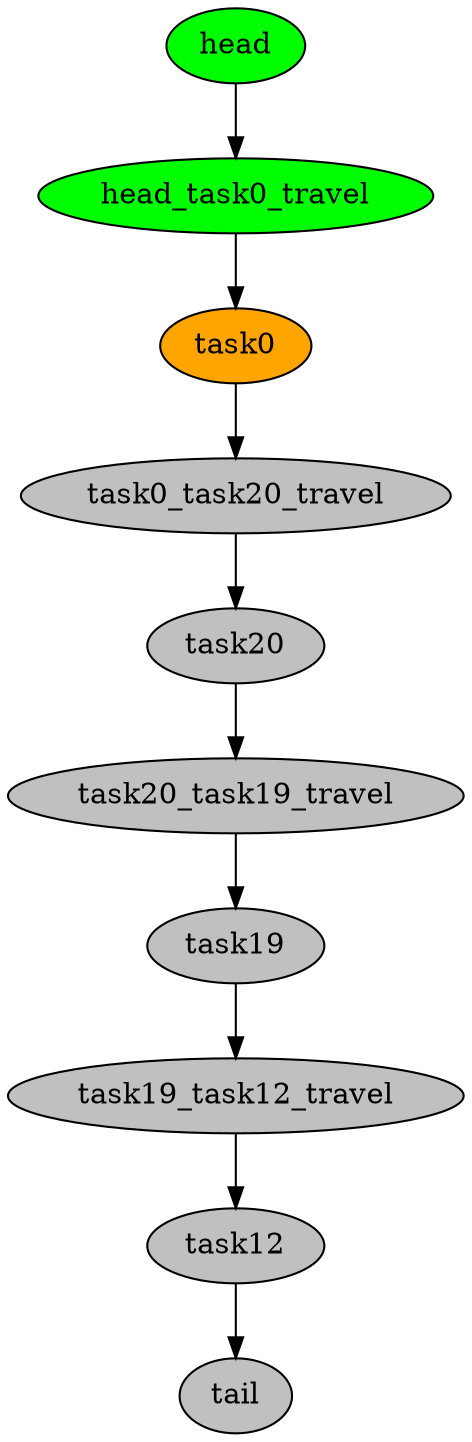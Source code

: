 digraph timeline {
head[label="head",style=filled,fillcolor=green,fontcolor=black];
head_task0_travel[label="head_task0_travel",style=filled,fillcolor=green,fontcolor=black];
task0[label="task0",style=filled,fillcolor=orange,fontcolor=black];
task0_task20_travel[label="task0_task20_travel",style=filled,fillcolor=gray,fontcolor=black];
task20[label="task20",style=filled,fillcolor=gray,fontcolor=black];
task20_task19_travel[label="task20_task19_travel",style=filled,fillcolor=gray,fontcolor=black];
task19[label="task19",style=filled,fillcolor=gray,fontcolor=black];
task19_task12_travel[label="task19_task12_travel",style=filled,fillcolor=gray,fontcolor=black];
task12[label="task12",style=filled,fillcolor=gray,fontcolor=black];
tail[label="tail",style=filled,fillcolor=gray,fontcolor=black];
"head"->"head_task0_travel"[color=black];
"head_task0_travel"->"task0"[color=black];
"task0"->"task0_task20_travel"[color=black];
"task0_task20_travel"->"task20"[color=black];
"task20"->"task20_task19_travel"[color=black];
"task20_task19_travel"->"task19"[color=black];
"task19"->"task19_task12_travel"[color=black];
"task19_task12_travel"->"task12"[color=black];
"task12"->"tail"[color=black];
}
